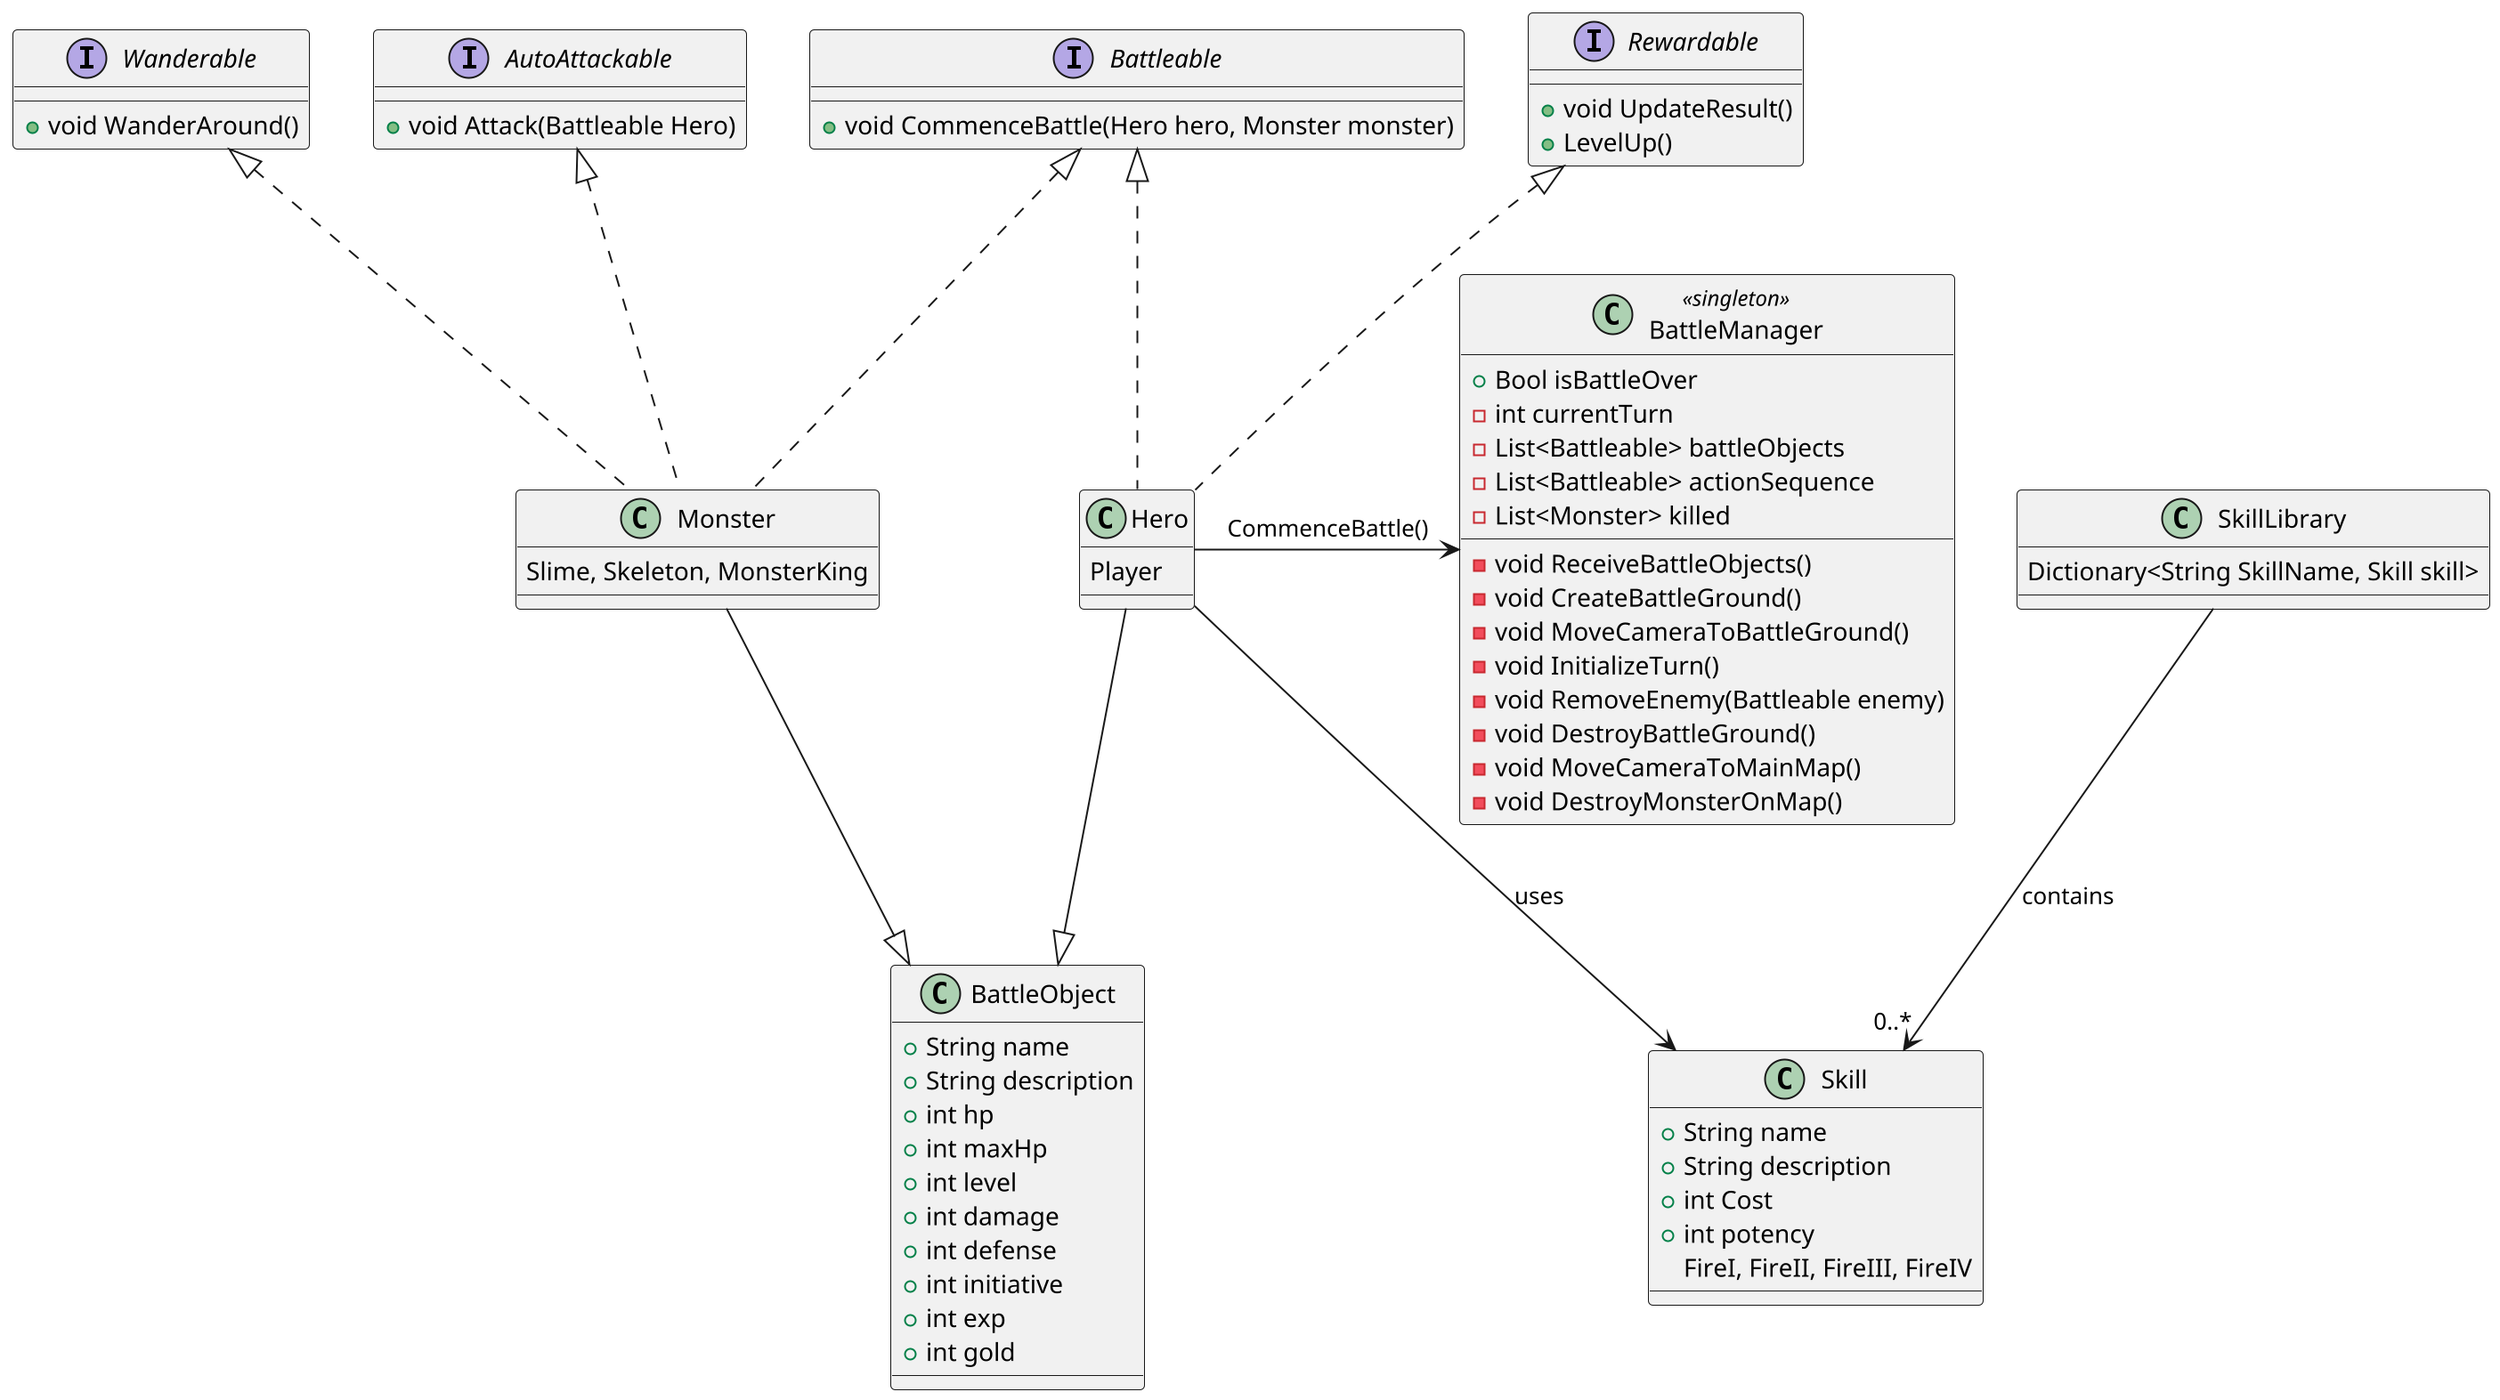@startuml battle design
scale 2

class BattleObject {
    +String name
    +String description
    +int hp
    +int maxHp
    +int level
    +int damage
    +int defense
    +int initiative
    +int exp
    +int gold

}

class Monster {

}

Monster : Slime, Skeleton, MonsterKing

class Hero {

}

Hero : Player

interface Wanderable {
    +void WanderAround()
}

interface AutoAttackable {
    +void Attack(Battleable Hero)
}

interface Battleable {
    +void CommenceBattle(Hero hero, Monster monster)
}

interface Rewardable {
    +void UpdateResult()
    +LevelUp()
}

class BattleManager <<singleton>> {
    +Bool isBattleOver
    -int currentTurn
    -List<Battleable> battleObjects
    -List<Battleable> actionSequence
    -List<Monster> killed

    -void ReceiveBattleObjects()
    -void CreateBattleGround()
    -void MoveCameraToBattleGround()
    -void InitializeTurn()
    -void RemoveEnemy(Battleable enemy)
    -void DestroyBattleGround()
    -void MoveCameraToMainMap()
    -void DestroyMonsterOnMap()
    
}

Hero -> BattleManager : CommenceBattle()

' note bottom of BattleManager
'     RemoveEnemy(): removes the given enemy in battleObjects.
    
'     CommenceBattle() Calls multiple private methods in the given order:
'     - ReceiveBattleObjects(): adds hero and monster to BattleObjects, set IsBattleOver to False
'     - CreateBattleGround(): creates the battleground
'     - MoveCameraToBattleGround(): moves the camera to the battleground.
'     - InitializeTurn(): sort battleObjects in respect to initiative in descend order.
    
'     currentTurn = 1
'     while(true) {
'         // everybody acts sequencially
'         for (Battleable currentInAction: actionSequence) {
'             if(currentInAction instanceof Monster) {
'                 // monster auto attacks on Hero
'                 Attack(Battleable Hero)
'                 // check if hero still alive
'                 if (Hero is dead)  gameOver()
'             } else {
'                 // determine behavior based on player input
'                 PlayerAction()
'                 if (one enemy is killed) {
'                     // enemy killed, remove that emeny in the sequence
'                     RemoveBattleable(Battleable enemy)
'                     killed.append(enemy)
'                     // since modification on loop condition, terminate loop
'                     break
'                 }
'             }
'         }
'         if (battleObjects is not empty) {
'             // enemies remain, begin another loop
'             InitializeNextTurn()
'             currentTurn++;
'         } else {
'             // no enemies, battle ends
'             break;
'         }
'     }
'     isBattleOver = True
'     // update hero status
'     Hero.UpdateResult(List<Monster> killed)
'     DestroyBattleGround()
'     MoveCameraToMainMap()
'     DestroyMonsterOnMap()

' end note

class SkillLibrary {
    Dictionary<String SkillName, Skill skill>
}

class Skill {
    +String name
    +String description
    +int Cost
    +int potency
}

Skill : FireI, FireII, FireIII, FireIV

SkillLibrary --> "0..*" Skill : contains
Wanderable <|.. Monster
AutoAttackable <|.. Monster
Battleable <|.. Monster  
Battleable <|.. Hero
Rewardable <|.. Hero
Hero --> Skill : uses
Monster --|> BattleObject
Hero --|> BattleObject
@enduml